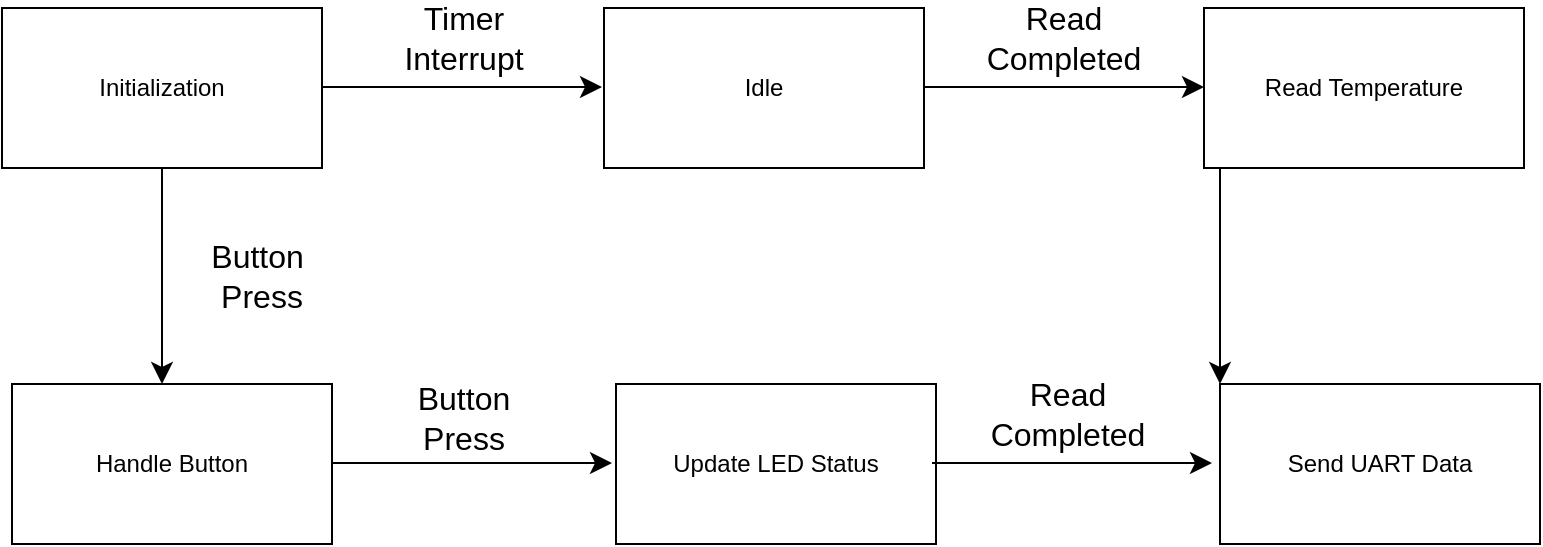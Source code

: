 <mxfile version="24.6.2" type="device">
  <diagram name="Page-1" id="5z6jtkfw9pFoQOFfaAv6">
    <mxGraphModel dx="1324" dy="1269" grid="0" gridSize="10" guides="1" tooltips="1" connect="1" arrows="1" fold="1" page="0" pageScale="1" pageWidth="850" pageHeight="1100" math="0" shadow="0">
      <root>
        <mxCell id="0" />
        <mxCell id="1" parent="0" />
        <mxCell id="lpckKUyDadGlkJsJAOQj-2" value="Initialization" style="rounded=0;whiteSpace=wrap;html=1;" vertex="1" parent="1">
          <mxGeometry x="-88" y="-167" width="160" height="80" as="geometry" />
        </mxCell>
        <mxCell id="lpckKUyDadGlkJsJAOQj-3" value="" style="edgeStyle=none;orthogonalLoop=1;jettySize=auto;html=1;rounded=0;fontSize=12;startSize=8;endSize=8;curved=1;" edge="1" parent="1">
          <mxGeometry width="140" relative="1" as="geometry">
            <mxPoint x="72" y="-127.5" as="sourcePoint" />
            <mxPoint x="212" y="-127.5" as="targetPoint" />
            <Array as="points" />
          </mxGeometry>
        </mxCell>
        <mxCell id="lpckKUyDadGlkJsJAOQj-4" value="Idle" style="rounded=0;whiteSpace=wrap;html=1;" vertex="1" parent="1">
          <mxGeometry x="213" y="-167" width="160" height="80" as="geometry" />
        </mxCell>
        <mxCell id="lpckKUyDadGlkJsJAOQj-5" value="Timer Interrupt" style="text;strokeColor=none;fillColor=none;html=1;align=center;verticalAlign=middle;whiteSpace=wrap;rounded=0;fontSize=16;" vertex="1" parent="1">
          <mxGeometry x="113" y="-167" width="60" height="30" as="geometry" />
        </mxCell>
        <mxCell id="lpckKUyDadGlkJsJAOQj-6" value="" style="edgeStyle=none;orthogonalLoop=1;jettySize=auto;html=1;rounded=0;fontSize=12;startSize=8;endSize=8;curved=1;exitX=0.5;exitY=1;exitDx=0;exitDy=0;" edge="1" parent="1" source="lpckKUyDadGlkJsJAOQj-2">
          <mxGeometry width="140" relative="1" as="geometry">
            <mxPoint x="-48" y="21" as="sourcePoint" />
            <mxPoint x="-8" y="21" as="targetPoint" />
            <Array as="points" />
          </mxGeometry>
        </mxCell>
        <mxCell id="lpckKUyDadGlkJsJAOQj-7" value="Button&amp;nbsp; Press" style="text;strokeColor=none;fillColor=none;html=1;align=center;verticalAlign=middle;whiteSpace=wrap;rounded=0;fontSize=16;" vertex="1" parent="1">
          <mxGeometry x="12" y="-48" width="60" height="30" as="geometry" />
        </mxCell>
        <mxCell id="lpckKUyDadGlkJsJAOQj-8" value="Handle Button" style="rounded=0;whiteSpace=wrap;html=1;" vertex="1" parent="1">
          <mxGeometry x="-83" y="21" width="160" height="80" as="geometry" />
        </mxCell>
        <mxCell id="lpckKUyDadGlkJsJAOQj-9" value="" style="edgeStyle=none;orthogonalLoop=1;jettySize=auto;html=1;rounded=0;fontSize=12;startSize=8;endSize=8;curved=1;" edge="1" parent="1">
          <mxGeometry width="140" relative="1" as="geometry">
            <mxPoint x="77" y="60.5" as="sourcePoint" />
            <mxPoint x="217" y="60.5" as="targetPoint" />
            <Array as="points" />
          </mxGeometry>
        </mxCell>
        <mxCell id="lpckKUyDadGlkJsJAOQj-10" value="Button Press" style="text;strokeColor=none;fillColor=none;html=1;align=center;verticalAlign=middle;whiteSpace=wrap;rounded=0;fontSize=16;" vertex="1" parent="1">
          <mxGeometry x="113" y="23" width="60" height="30" as="geometry" />
        </mxCell>
        <mxCell id="lpckKUyDadGlkJsJAOQj-11" value="Update LED Status" style="rounded=0;whiteSpace=wrap;html=1;" vertex="1" parent="1">
          <mxGeometry x="219" y="21" width="160" height="80" as="geometry" />
        </mxCell>
        <mxCell id="lpckKUyDadGlkJsJAOQj-12" value="" style="edgeStyle=none;orthogonalLoop=1;jettySize=auto;html=1;rounded=0;fontSize=12;startSize=8;endSize=8;curved=1;" edge="1" parent="1">
          <mxGeometry width="140" relative="1" as="geometry">
            <mxPoint x="373" y="-127.5" as="sourcePoint" />
            <mxPoint x="513" y="-127.5" as="targetPoint" />
            <Array as="points" />
          </mxGeometry>
        </mxCell>
        <mxCell id="lpckKUyDadGlkJsJAOQj-13" value="Read Completed" style="text;strokeColor=none;fillColor=none;html=1;align=center;verticalAlign=middle;whiteSpace=wrap;rounded=0;fontSize=16;" vertex="1" parent="1">
          <mxGeometry x="413" y="-167" width="60" height="30" as="geometry" />
        </mxCell>
        <mxCell id="lpckKUyDadGlkJsJAOQj-14" value="" style="edgeStyle=none;orthogonalLoop=1;jettySize=auto;html=1;rounded=0;fontSize=12;startSize=8;endSize=8;curved=1;" edge="1" parent="1">
          <mxGeometry width="140" relative="1" as="geometry">
            <mxPoint x="377" y="60.5" as="sourcePoint" />
            <mxPoint x="517" y="60.5" as="targetPoint" />
            <Array as="points" />
          </mxGeometry>
        </mxCell>
        <mxCell id="lpckKUyDadGlkJsJAOQj-15" value="Read Completed" style="text;strokeColor=none;fillColor=none;html=1;align=center;verticalAlign=middle;whiteSpace=wrap;rounded=0;fontSize=16;" vertex="1" parent="1">
          <mxGeometry x="415" y="21" width="60" height="30" as="geometry" />
        </mxCell>
        <mxCell id="lpckKUyDadGlkJsJAOQj-16" value="Read Temperature" style="rounded=0;whiteSpace=wrap;html=1;" vertex="1" parent="1">
          <mxGeometry x="513" y="-167" width="160" height="80" as="geometry" />
        </mxCell>
        <mxCell id="lpckKUyDadGlkJsJAOQj-17" value="Send UART Data" style="rounded=0;whiteSpace=wrap;html=1;" vertex="1" parent="1">
          <mxGeometry x="521" y="21" width="160" height="80" as="geometry" />
        </mxCell>
        <mxCell id="lpckKUyDadGlkJsJAOQj-18" value="" style="edgeStyle=none;orthogonalLoop=1;jettySize=auto;html=1;rounded=0;fontSize=12;startSize=8;endSize=8;curved=1;exitX=0.5;exitY=1;exitDx=0;exitDy=0;" edge="1" parent="1">
          <mxGeometry width="140" relative="1" as="geometry">
            <mxPoint x="521" y="-87" as="sourcePoint" />
            <mxPoint x="521" y="21" as="targetPoint" />
            <Array as="points" />
          </mxGeometry>
        </mxCell>
      </root>
    </mxGraphModel>
  </diagram>
</mxfile>
